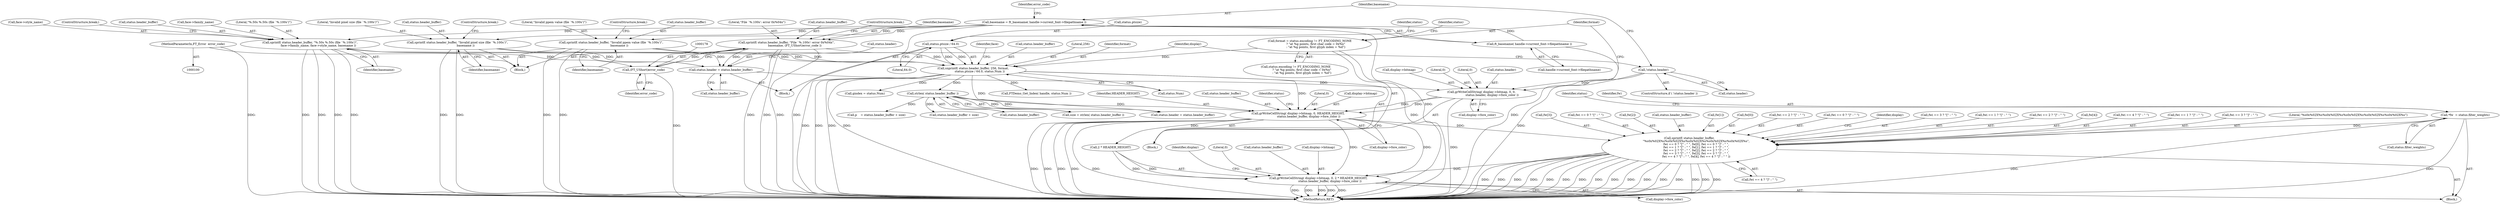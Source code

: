 digraph "0_savannah_b995299b73ba4cd259f221f500d4e63095508bec_3@API" {
"1000335" [label="(Call,sprintf( status.header_buffer,\n               \"%s0x%02X%s%s0x%02X%s%s0x%02X%s%s0x%02X%s%s0x%02X%s\",\n               fwi == 0 ? \"[\" : \" \", fw[0], fwi == 0 ? \"]\" : \" \",\n               fwi == 1 ? \"[\" : \" \", fw[1], fwi == 1 ? \"]\" : \" \",\n               fwi == 2 ? \"[\" : \" \", fw[2], fwi == 2 ? \"]\" : \" \",\n               fwi == 3 ? \"[\" : \" \", fw[3], fwi == 3 ? \"]\" : \" \",\n               fwi == 4 ? \"[\" : \" \", fw[4], fwi == 4 ? \"]\" : \" \" ))"];
"1000306" [label="(Call,grWriteCellString( display->bitmap, 0, HEADER_HEIGHT,\n                       status.header_buffer, display->fore_color ))"];
"1000188" [label="(Call,grWriteCellString( display->bitmap, 0, 0,\n                       status.header, display->fore_color ))"];
"1000181" [label="(Call,status.header = status.header_buffer)"];
"1000163" [label="(Call,sprintf( status.header_buffer, \"Invalid ppem value (file `%.100s')\",\n                  basename ))"];
"1000129" [label="(Call,basename = ft_basename( handle->current_font->filepathname ))"];
"1000131" [label="(Call,ft_basename( handle->current_font->filepathname ))"];
"1000155" [label="(Call,sprintf( status.header_buffer, \"Invalid pixel size (file `%.100s')\",\n                  basename ))"];
"1000171" [label="(Call,sprintf( status.header_buffer, \"File `%.100s': error 0x%04x\",\n                  basename, (FT_UShort)error_code ))"];
"1000177" [label="(Call,(FT_UShort)error_code)"];
"1000101" [label="(MethodParameterIn,FT_Error  error_code)"];
"1000141" [label="(Call,sprintf( status.header_buffer, \"%.50s %.50s (file `%.100s')\",\n                  face->family_name, face->style_name, basename ))"];
"1000124" [label="(Call,!status.header)"];
"1000210" [label="(Call,snprintf( status.header_buffer, 256, format,\n              status.ptsize / 64.0, status.Num ))"];
"1000200" [label="(Call,format = status.encoding != FT_ENCODING_NONE\n             ? \"at %g points, first char code = 0x%x\"\n             : \"at %g points, first glyph index = %d\")"];
"1000216" [label="(Call,status.ptsize / 64.0)"];
"1000234" [label="(Call,strlen( status.header_buffer ))"];
"1000330" [label="(Call,*fw  = status.filter_weights)"];
"1000415" [label="(Call,grWriteCellString( display->bitmap, 0, 2 * HEADER_HEIGHT,\n                         status.header_buffer, display->fore_color ))"];
"1000189" [label="(Call,display->bitmap)"];
"1000391" [label="(Call,fw[3])"];
"1000235" [label="(Call,status.header_buffer)"];
"1000340" [label="(Call,fwi == 0 ? \"[\" : \" \")"];
"1000197" [label="(Call,display->fore_color)"];
"1000180" [label="(ControlStructure,break;)"];
"1000376" [label="(Call,fw[2])"];
"1000176" [label="(Identifier,basename)"];
"1000131" [label="(Call,ft_basename( handle->current_font->filepathname ))"];
"1000128" [label="(Block,)"];
"1000175" [label="(Literal,\"File `%.100s': error 0x%04x\")"];
"1000161" [label="(ControlStructure,break;)"];
"1000336" [label="(Call,status.header_buffer)"];
"1000415" [label="(Call,grWriteCellString( display->bitmap, 0, 2 * HEADER_HEIGHT,\n                         status.header_buffer, display->fore_color ))"];
"1000330" [label="(Call,*fw  = status.filter_weights)"];
"1000139" [label="(Block,)"];
"1000153" [label="(ControlStructure,break;)"];
"1000188" [label="(Call,grWriteCellString( display->bitmap, 0, 0,\n                       status.header, display->fore_color ))"];
"1000361" [label="(Call,fw[1])"];
"1000433" [label="(MethodReturn,RET)"];
"1000226" [label="(Identifier,face)"];
"1000307" [label="(Call,display->bitmap)"];
"1000277" [label="(Call,FTDemo_Get_Index( handle, status.Num ))"];
"1000125" [label="(Call,status.header)"];
"1000102" [label="(Block,)"];
"1000182" [label="(Call,status.header)"];
"1000101" [label="(MethodParameterIn,FT_Error  error_code)"];
"1000179" [label="(Identifier,error_code)"];
"1000232" [label="(Call,size = strlen( status.header_buffer ))"];
"1000212" [label="(Identifier,status)"];
"1000311" [label="(Identifier,HEADER_HEIGHT)"];
"1000346" [label="(Call,fw[0])"];
"1000322" [label="(Block,)"];
"1000370" [label="(Call,fwi == 2 ? \"[\" : \" \")"];
"1000216" [label="(Call,status.ptsize / 64.0)"];
"1000349" [label="(Call,fwi == 0 ? \"]\" : \" \")"];
"1000159" [label="(Literal,\"Invalid pixel size (file `%.100s')\")"];
"1000200" [label="(Call,format = status.encoding != FT_ENCODING_NONE\n             ? \"at %g points, first char code = 0x%x\"\n             : \"at %g points, first glyph index = %d\")"];
"1000238" [label="(Call,p    = status.header_buffer + size)"];
"1000172" [label="(Call,status.header_buffer)"];
"1000222" [label="(Identifier,status)"];
"1000217" [label="(Call,status.ptsize)"];
"1000201" [label="(Identifier,format)"];
"1000234" [label="(Call,strlen( status.header_buffer ))"];
"1000169" [label="(ControlStructure,break;)"];
"1000164" [label="(Call,status.header_buffer)"];
"1000160" [label="(Identifier,basename)"];
"1000132" [label="(Call,handle->current_font->filepathname)"];
"1000417" [label="(Identifier,display)"];
"1000130" [label="(Identifier,basename)"];
"1000385" [label="(Call,fwi == 3 ? \"[\" : \" \")"];
"1000312" [label="(Call,status.header_buffer)"];
"1000142" [label="(Call,status.header_buffer)"];
"1000355" [label="(Call,fwi == 1 ? \"[\" : \" \")"];
"1000315" [label="(Call,display->fore_color)"];
"1000221" [label="(Call,status.Num)"];
"1000299" [label="(Call,status.header = status.header_buffer)"];
"1000332" [label="(Call,status.filter_weights)"];
"1000264" [label="(Call,gindex = status.Num)"];
"1000426" [label="(Call,display->fore_color)"];
"1000240" [label="(Call,status.header_buffer + size)"];
"1000141" [label="(Call,sprintf( status.header_buffer, \"%.50s %.50s (file `%.100s')\",\n                  face->family_name, face->style_name, basename ))"];
"1000193" [label="(Literal,0)"];
"1000379" [label="(Call,fwi == 2 ? \"]\" : \" \")"];
"1000431" [label="(Identifier,display)"];
"1000129" [label="(Call,basename = ft_basename( handle->current_font->filepathname ))"];
"1000190" [label="(Identifier,display)"];
"1000320" [label="(Identifier,status)"];
"1000156" [label="(Call,status.header_buffer)"];
"1000419" [label="(Literal,0)"];
"1000211" [label="(Call,status.header_buffer)"];
"1000406" [label="(Call,fw[4])"];
"1000400" [label="(Call,fwi == 4 ? \"[\" : \" \")"];
"1000335" [label="(Call,sprintf( status.header_buffer,\n               \"%s0x%02X%s%s0x%02X%s%s0x%02X%s%s0x%02X%s%s0x%02X%s\",\n               fwi == 0 ? \"[\" : \" \", fw[0], fwi == 0 ? \"]\" : \" \",\n               fwi == 1 ? \"[\" : \" \", fw[1], fwi == 1 ? \"]\" : \" \",\n               fwi == 2 ? \"[\" : \" \", fw[2], fwi == 2 ? \"]\" : \" \",\n               fwi == 3 ? \"[\" : \" \", fw[3], fwi == 3 ? \"]\" : \" \",\n               fwi == 4 ? \"[\" : \" \", fw[4], fwi == 4 ? \"]\" : \" \" ))"];
"1000192" [label="(Literal,0)"];
"1000310" [label="(Literal,0)"];
"1000210" [label="(Call,snprintf( status.header_buffer, 256, format,\n              status.ptsize / 64.0, status.Num ))"];
"1000364" [label="(Call,fwi == 1 ? \"]\" : \" \")"];
"1000185" [label="(Call,status.header_buffer)"];
"1000214" [label="(Literal,256)"];
"1000177" [label="(Call,(FT_UShort)error_code)"];
"1000423" [label="(Call,status.header_buffer)"];
"1000155" [label="(Call,sprintf( status.header_buffer, \"Invalid pixel size (file `%.100s')\",\n                  basename ))"];
"1000171" [label="(Call,sprintf( status.header_buffer, \"File `%.100s': error 0x%04x\",\n                  basename, (FT_UShort)error_code ))"];
"1000202" [label="(Call,status.encoding != FT_ENCODING_NONE\n             ? \"at %g points, first char code = 0x%x\"\n             : \"at %g points, first glyph index = %d\")"];
"1000146" [label="(Call,face->family_name)"];
"1000420" [label="(Call,2 * HEADER_HEIGHT)"];
"1000394" [label="(Call,fwi == 3 ? \"]\" : \" \")"];
"1000138" [label="(Identifier,error_code)"];
"1000220" [label="(Literal,64.0)"];
"1000145" [label="(Literal,\"%.50s %.50s (file `%.100s')\")"];
"1000163" [label="(Call,sprintf( status.header_buffer, \"Invalid ppem value (file `%.100s')\",\n                  basename ))"];
"1000167" [label="(Literal,\"Invalid ppem value (file `%.100s')\")"];
"1000194" [label="(Call,status.header)"];
"1000124" [label="(Call,!status.header)"];
"1000123" [label="(ControlStructure,if ( !status.header ))"];
"1000168" [label="(Identifier,basename)"];
"1000152" [label="(Identifier,basename)"];
"1000306" [label="(Call,grWriteCellString( display->bitmap, 0, HEADER_HEIGHT,\n                       status.header_buffer, display->fore_color ))"];
"1000149" [label="(Call,face->style_name)"];
"1000339" [label="(Literal,\"%s0x%02X%s%s0x%02X%s%s0x%02X%s%s0x%02X%s%s0x%02X%s\")"];
"1000337" [label="(Identifier,status)"];
"1000181" [label="(Call,status.header = status.header_buffer)"];
"1000331" [label="(Identifier,fw)"];
"1000416" [label="(Call,display->bitmap)"];
"1000409" [label="(Call,fwi == 4 ? \"]\" : \" \")"];
"1000215" [label="(Identifier,format)"];
"1000335" -> "1000322"  [label="AST: "];
"1000335" -> "1000409"  [label="CFG: "];
"1000336" -> "1000335"  [label="AST: "];
"1000339" -> "1000335"  [label="AST: "];
"1000340" -> "1000335"  [label="AST: "];
"1000346" -> "1000335"  [label="AST: "];
"1000349" -> "1000335"  [label="AST: "];
"1000355" -> "1000335"  [label="AST: "];
"1000361" -> "1000335"  [label="AST: "];
"1000364" -> "1000335"  [label="AST: "];
"1000370" -> "1000335"  [label="AST: "];
"1000376" -> "1000335"  [label="AST: "];
"1000379" -> "1000335"  [label="AST: "];
"1000385" -> "1000335"  [label="AST: "];
"1000391" -> "1000335"  [label="AST: "];
"1000394" -> "1000335"  [label="AST: "];
"1000400" -> "1000335"  [label="AST: "];
"1000406" -> "1000335"  [label="AST: "];
"1000409" -> "1000335"  [label="AST: "];
"1000417" -> "1000335"  [label="CFG: "];
"1000335" -> "1000433"  [label="DDG: "];
"1000335" -> "1000433"  [label="DDG: "];
"1000335" -> "1000433"  [label="DDG: "];
"1000335" -> "1000433"  [label="DDG: "];
"1000335" -> "1000433"  [label="DDG: "];
"1000335" -> "1000433"  [label="DDG: "];
"1000335" -> "1000433"  [label="DDG: "];
"1000335" -> "1000433"  [label="DDG: "];
"1000335" -> "1000433"  [label="DDG: "];
"1000335" -> "1000433"  [label="DDG: "];
"1000335" -> "1000433"  [label="DDG: "];
"1000335" -> "1000433"  [label="DDG: "];
"1000335" -> "1000433"  [label="DDG: "];
"1000335" -> "1000433"  [label="DDG: "];
"1000335" -> "1000433"  [label="DDG: "];
"1000335" -> "1000433"  [label="DDG: "];
"1000306" -> "1000335"  [label="DDG: "];
"1000330" -> "1000335"  [label="DDG: "];
"1000335" -> "1000415"  [label="DDG: "];
"1000306" -> "1000102"  [label="AST: "];
"1000306" -> "1000315"  [label="CFG: "];
"1000307" -> "1000306"  [label="AST: "];
"1000310" -> "1000306"  [label="AST: "];
"1000311" -> "1000306"  [label="AST: "];
"1000312" -> "1000306"  [label="AST: "];
"1000315" -> "1000306"  [label="AST: "];
"1000320" -> "1000306"  [label="CFG: "];
"1000306" -> "1000433"  [label="DDG: "];
"1000306" -> "1000433"  [label="DDG: "];
"1000306" -> "1000433"  [label="DDG: "];
"1000306" -> "1000433"  [label="DDG: "];
"1000306" -> "1000433"  [label="DDG: "];
"1000188" -> "1000306"  [label="DDG: "];
"1000188" -> "1000306"  [label="DDG: "];
"1000210" -> "1000306"  [label="DDG: "];
"1000234" -> "1000306"  [label="DDG: "];
"1000306" -> "1000415"  [label="DDG: "];
"1000306" -> "1000415"  [label="DDG: "];
"1000306" -> "1000420"  [label="DDG: "];
"1000188" -> "1000102"  [label="AST: "];
"1000188" -> "1000197"  [label="CFG: "];
"1000189" -> "1000188"  [label="AST: "];
"1000192" -> "1000188"  [label="AST: "];
"1000193" -> "1000188"  [label="AST: "];
"1000194" -> "1000188"  [label="AST: "];
"1000197" -> "1000188"  [label="AST: "];
"1000201" -> "1000188"  [label="CFG: "];
"1000188" -> "1000433"  [label="DDG: "];
"1000181" -> "1000188"  [label="DDG: "];
"1000124" -> "1000188"  [label="DDG: "];
"1000181" -> "1000128"  [label="AST: "];
"1000181" -> "1000185"  [label="CFG: "];
"1000182" -> "1000181"  [label="AST: "];
"1000185" -> "1000181"  [label="AST: "];
"1000190" -> "1000181"  [label="CFG: "];
"1000163" -> "1000181"  [label="DDG: "];
"1000155" -> "1000181"  [label="DDG: "];
"1000171" -> "1000181"  [label="DDG: "];
"1000141" -> "1000181"  [label="DDG: "];
"1000163" -> "1000139"  [label="AST: "];
"1000163" -> "1000168"  [label="CFG: "];
"1000164" -> "1000163"  [label="AST: "];
"1000167" -> "1000163"  [label="AST: "];
"1000168" -> "1000163"  [label="AST: "];
"1000169" -> "1000163"  [label="CFG: "];
"1000163" -> "1000433"  [label="DDG: "];
"1000163" -> "1000433"  [label="DDG: "];
"1000129" -> "1000163"  [label="DDG: "];
"1000163" -> "1000210"  [label="DDG: "];
"1000129" -> "1000128"  [label="AST: "];
"1000129" -> "1000131"  [label="CFG: "];
"1000130" -> "1000129"  [label="AST: "];
"1000131" -> "1000129"  [label="AST: "];
"1000138" -> "1000129"  [label="CFG: "];
"1000129" -> "1000433"  [label="DDG: "];
"1000131" -> "1000129"  [label="DDG: "];
"1000129" -> "1000141"  [label="DDG: "];
"1000129" -> "1000155"  [label="DDG: "];
"1000129" -> "1000171"  [label="DDG: "];
"1000131" -> "1000132"  [label="CFG: "];
"1000132" -> "1000131"  [label="AST: "];
"1000131" -> "1000433"  [label="DDG: "];
"1000155" -> "1000139"  [label="AST: "];
"1000155" -> "1000160"  [label="CFG: "];
"1000156" -> "1000155"  [label="AST: "];
"1000159" -> "1000155"  [label="AST: "];
"1000160" -> "1000155"  [label="AST: "];
"1000161" -> "1000155"  [label="CFG: "];
"1000155" -> "1000433"  [label="DDG: "];
"1000155" -> "1000433"  [label="DDG: "];
"1000155" -> "1000210"  [label="DDG: "];
"1000171" -> "1000139"  [label="AST: "];
"1000171" -> "1000177"  [label="CFG: "];
"1000172" -> "1000171"  [label="AST: "];
"1000175" -> "1000171"  [label="AST: "];
"1000176" -> "1000171"  [label="AST: "];
"1000177" -> "1000171"  [label="AST: "];
"1000180" -> "1000171"  [label="CFG: "];
"1000171" -> "1000433"  [label="DDG: "];
"1000171" -> "1000433"  [label="DDG: "];
"1000171" -> "1000433"  [label="DDG: "];
"1000177" -> "1000171"  [label="DDG: "];
"1000171" -> "1000210"  [label="DDG: "];
"1000177" -> "1000179"  [label="CFG: "];
"1000178" -> "1000177"  [label="AST: "];
"1000179" -> "1000177"  [label="AST: "];
"1000177" -> "1000433"  [label="DDG: "];
"1000101" -> "1000177"  [label="DDG: "];
"1000101" -> "1000100"  [label="AST: "];
"1000101" -> "1000433"  [label="DDG: "];
"1000141" -> "1000139"  [label="AST: "];
"1000141" -> "1000152"  [label="CFG: "];
"1000142" -> "1000141"  [label="AST: "];
"1000145" -> "1000141"  [label="AST: "];
"1000146" -> "1000141"  [label="AST: "];
"1000149" -> "1000141"  [label="AST: "];
"1000152" -> "1000141"  [label="AST: "];
"1000153" -> "1000141"  [label="CFG: "];
"1000141" -> "1000433"  [label="DDG: "];
"1000141" -> "1000433"  [label="DDG: "];
"1000141" -> "1000433"  [label="DDG: "];
"1000141" -> "1000433"  [label="DDG: "];
"1000141" -> "1000210"  [label="DDG: "];
"1000124" -> "1000123"  [label="AST: "];
"1000124" -> "1000125"  [label="CFG: "];
"1000125" -> "1000124"  [label="AST: "];
"1000130" -> "1000124"  [label="CFG: "];
"1000190" -> "1000124"  [label="CFG: "];
"1000124" -> "1000433"  [label="DDG: "];
"1000210" -> "1000102"  [label="AST: "];
"1000210" -> "1000221"  [label="CFG: "];
"1000211" -> "1000210"  [label="AST: "];
"1000214" -> "1000210"  [label="AST: "];
"1000215" -> "1000210"  [label="AST: "];
"1000216" -> "1000210"  [label="AST: "];
"1000221" -> "1000210"  [label="AST: "];
"1000226" -> "1000210"  [label="CFG: "];
"1000210" -> "1000433"  [label="DDG: "];
"1000210" -> "1000433"  [label="DDG: "];
"1000210" -> "1000433"  [label="DDG: "];
"1000210" -> "1000433"  [label="DDG: "];
"1000200" -> "1000210"  [label="DDG: "];
"1000216" -> "1000210"  [label="DDG: "];
"1000216" -> "1000210"  [label="DDG: "];
"1000210" -> "1000234"  [label="DDG: "];
"1000210" -> "1000264"  [label="DDG: "];
"1000210" -> "1000277"  [label="DDG: "];
"1000210" -> "1000299"  [label="DDG: "];
"1000200" -> "1000102"  [label="AST: "];
"1000200" -> "1000202"  [label="CFG: "];
"1000201" -> "1000200"  [label="AST: "];
"1000202" -> "1000200"  [label="AST: "];
"1000212" -> "1000200"  [label="CFG: "];
"1000200" -> "1000433"  [label="DDG: "];
"1000216" -> "1000220"  [label="CFG: "];
"1000217" -> "1000216"  [label="AST: "];
"1000220" -> "1000216"  [label="AST: "];
"1000222" -> "1000216"  [label="CFG: "];
"1000216" -> "1000433"  [label="DDG: "];
"1000234" -> "1000232"  [label="AST: "];
"1000234" -> "1000235"  [label="CFG: "];
"1000235" -> "1000234"  [label="AST: "];
"1000232" -> "1000234"  [label="CFG: "];
"1000234" -> "1000232"  [label="DDG: "];
"1000234" -> "1000238"  [label="DDG: "];
"1000234" -> "1000240"  [label="DDG: "];
"1000234" -> "1000299"  [label="DDG: "];
"1000330" -> "1000322"  [label="AST: "];
"1000330" -> "1000332"  [label="CFG: "];
"1000331" -> "1000330"  [label="AST: "];
"1000332" -> "1000330"  [label="AST: "];
"1000337" -> "1000330"  [label="CFG: "];
"1000330" -> "1000433"  [label="DDG: "];
"1000330" -> "1000433"  [label="DDG: "];
"1000415" -> "1000322"  [label="AST: "];
"1000415" -> "1000426"  [label="CFG: "];
"1000416" -> "1000415"  [label="AST: "];
"1000419" -> "1000415"  [label="AST: "];
"1000420" -> "1000415"  [label="AST: "];
"1000423" -> "1000415"  [label="AST: "];
"1000426" -> "1000415"  [label="AST: "];
"1000431" -> "1000415"  [label="CFG: "];
"1000415" -> "1000433"  [label="DDG: "];
"1000415" -> "1000433"  [label="DDG: "];
"1000415" -> "1000433"  [label="DDG: "];
"1000415" -> "1000433"  [label="DDG: "];
"1000415" -> "1000433"  [label="DDG: "];
"1000420" -> "1000415"  [label="DDG: "];
"1000420" -> "1000415"  [label="DDG: "];
}
